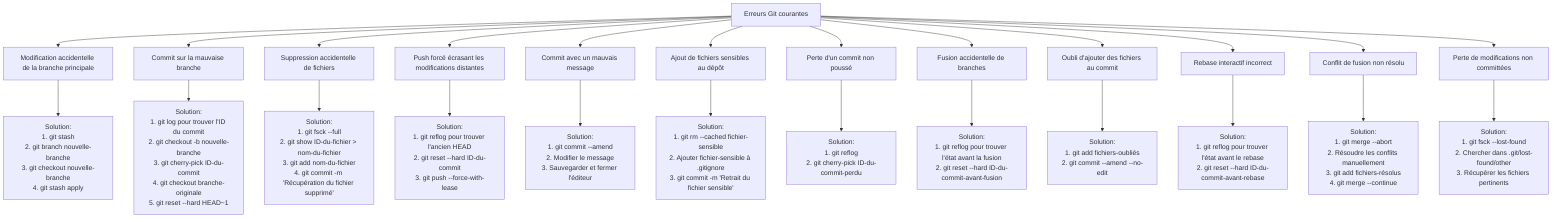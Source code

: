 graph TD
    A[Erreurs Git courantes] --> B[Modification accidentelle de la branche principale]
    A --> C[Commit sur la mauvaise branche]
    A --> D[Suppression accidentelle de fichiers]
    A --> E[Push forcé écrasant les modifications distantes]
    A --> F[Commit avec un mauvais message]
    A --> G[Ajout de fichiers sensibles au dépôt]
    A --> H[Perte d'un commit non poussé]
    A --> I[Fusion accidentelle de branches]
    A --> J[Oubli d'ajouter des fichiers au commit]
    A --> K[Rebase interactif incorrect]
    A --> L[Conflit de fusion non résolu]
    A --> M[Perte de modifications non committées]

    B --> B1[Solution:<br/>1. git stash<br/>2. git branch nouvelle-branche<br/>3. git checkout nouvelle-branche<br/>4. git stash apply]
    
    C --> C1[Solution:<br/>1. git log pour trouver l'ID du commit<br/>2. git checkout -b nouvelle-branche<br/>3. git cherry-pick ID-du-commit<br/>4. git checkout branche-originale<br/>5. git reset --hard HEAD~1]
    
    D --> D1[Solution:<br/>1. git fsck --full<br/>2. git show ID-du-fichier > nom-du-fichier<br/>3. git add nom-du-fichier<br/>4. git commit -m 'Récupération du fichier supprimé']
    
    E --> E1[Solution:<br/>1. git reflog pour trouver l'ancien HEAD<br/>2. git reset --hard ID-du-commit<br/>3. git push --force-with-lease]

    F --> F1[Solution:<br/>1. git commit --amend<br/>2. Modifier le message<br/>3. Sauvegarder et fermer l'éditeur]

    G --> G1[Solution:<br/>1. git rm --cached fichier-sensible<br/>2. Ajouter fichier-sensible à .gitignore<br/>3. git commit -m 'Retrait du fichier sensible']

    H --> H1[Solution:<br/>1. git reflog<br/>2. git cherry-pick ID-du-commit-perdu]

    I --> I1[Solution:<br/>1. git reflog pour trouver l'état avant la fusion<br/>2. git reset --hard ID-du-commit-avant-fusion]

    J --> J1[Solution:<br/>1. git add fichiers-oubliés<br/>2. git commit --amend --no-edit]

    K --> K1[Solution:<br/>1. git reflog pour trouver l'état avant le rebase<br/>2. git reset --hard ID-du-commit-avant-rebase]

    L --> L1[Solution:<br/>1. git merge --abort<br/>2. Résoudre les conflits manuellement<br/>3. git add fichiers-résolus<br/>4. git merge --continue]

    M --> M1[Solution:<br/>1. git fsck --lost-found<br/>2. Chercher dans .git/lost-found/other<br/>3. Récupérer les fichiers pertinents]